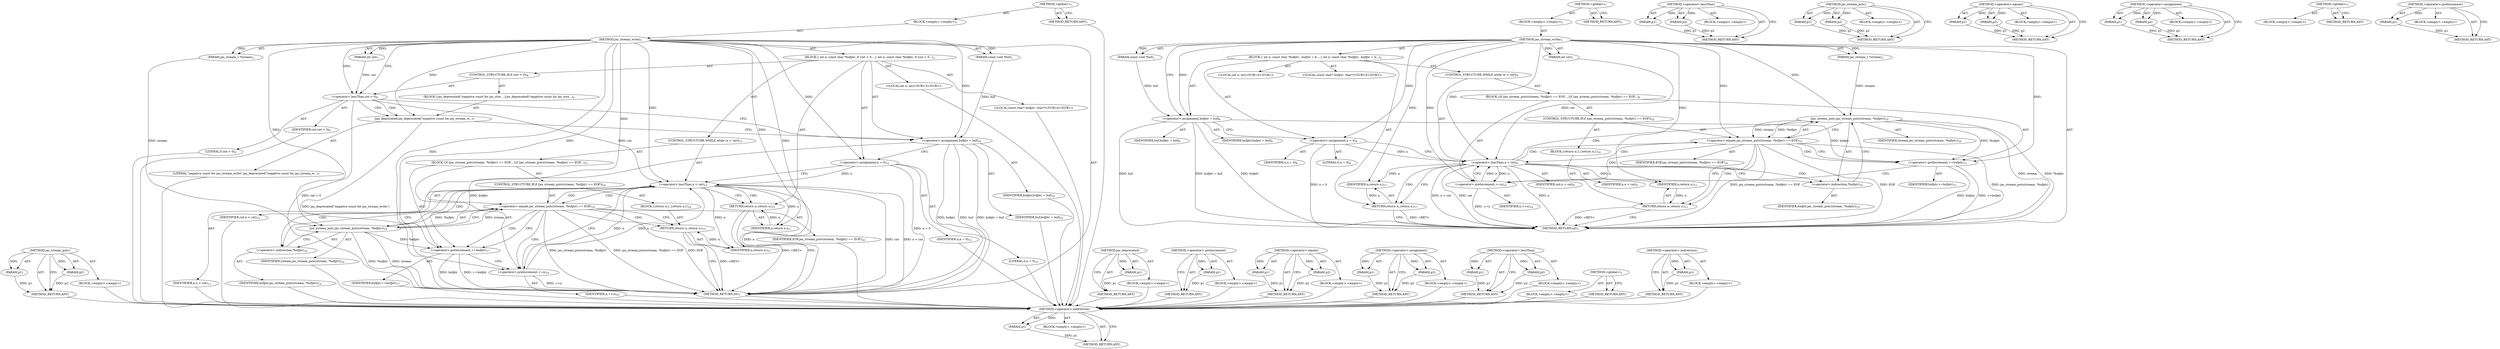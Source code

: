 digraph "&lt;operator&gt;.indirection" {
vulnerable_85 [label=<(METHOD,&lt;operator&gt;.indirection)>];
vulnerable_86 [label=<(PARAM,p1)>];
vulnerable_87 [label=<(BLOCK,&lt;empty&gt;,&lt;empty&gt;)>];
vulnerable_88 [label=<(METHOD_RETURN,ANY)>];
vulnerable_6 [label=<(METHOD,&lt;global&gt;)<SUB>1</SUB>>];
vulnerable_7 [label=<(BLOCK,&lt;empty&gt;,&lt;empty&gt;)<SUB>1</SUB>>];
vulnerable_8 [label=<(METHOD,jas_stream_write)<SUB>1</SUB>>];
vulnerable_9 [label=<(PARAM,jas_stream_t *stream)<SUB>1</SUB>>];
vulnerable_10 [label=<(PARAM,const void *buf)<SUB>1</SUB>>];
vulnerable_11 [label=<(PARAM,int cnt)<SUB>1</SUB>>];
vulnerable_12 [label=<(BLOCK,{
 	int n;
 	const char *bufptr;
 
 	bufptr = b...,{
 	int n;
 	const char *bufptr;
 
 	bufptr = b...)<SUB>2</SUB>>];
vulnerable_13 [label="<(LOCAL,int n: int)<SUB>3</SUB>>"];
vulnerable_14 [label="<(LOCAL,const char* bufptr: char*)<SUB>4</SUB>>"];
vulnerable_15 [label=<(&lt;operator&gt;.assignment,bufptr = buf)<SUB>6</SUB>>];
vulnerable_16 [label=<(IDENTIFIER,bufptr,bufptr = buf)<SUB>6</SUB>>];
vulnerable_17 [label=<(IDENTIFIER,buf,bufptr = buf)<SUB>6</SUB>>];
vulnerable_18 [label=<(&lt;operator&gt;.assignment,n = 0)<SUB>8</SUB>>];
vulnerable_19 [label=<(IDENTIFIER,n,n = 0)<SUB>8</SUB>>];
vulnerable_20 [label=<(LITERAL,0,n = 0)<SUB>8</SUB>>];
vulnerable_21 [label=<(CONTROL_STRUCTURE,WHILE,while (n &lt; cnt))<SUB>9</SUB>>];
vulnerable_22 [label=<(&lt;operator&gt;.lessThan,n &lt; cnt)<SUB>9</SUB>>];
vulnerable_23 [label=<(IDENTIFIER,n,n &lt; cnt)<SUB>9</SUB>>];
vulnerable_24 [label=<(IDENTIFIER,cnt,n &lt; cnt)<SUB>9</SUB>>];
vulnerable_25 [label=<(BLOCK,{
		if (jas_stream_putc(stream, *bufptr) == EOF...,{
		if (jas_stream_putc(stream, *bufptr) == EOF...)<SUB>9</SUB>>];
vulnerable_26 [label=<(CONTROL_STRUCTURE,IF,if (jas_stream_putc(stream, *bufptr) == EOF))<SUB>10</SUB>>];
vulnerable_27 [label=<(&lt;operator&gt;.equals,jas_stream_putc(stream, *bufptr) == EOF)<SUB>10</SUB>>];
vulnerable_28 [label=<(jas_stream_putc,jas_stream_putc(stream, *bufptr))<SUB>10</SUB>>];
vulnerable_29 [label=<(IDENTIFIER,stream,jas_stream_putc(stream, *bufptr))<SUB>10</SUB>>];
vulnerable_30 [label=<(&lt;operator&gt;.indirection,*bufptr)<SUB>10</SUB>>];
vulnerable_31 [label=<(IDENTIFIER,bufptr,jas_stream_putc(stream, *bufptr))<SUB>10</SUB>>];
vulnerable_32 [label=<(IDENTIFIER,EOF,jas_stream_putc(stream, *bufptr) == EOF)<SUB>10</SUB>>];
vulnerable_33 [label=<(BLOCK,{
			return n;
		},{
			return n;
		})<SUB>10</SUB>>];
vulnerable_34 [label=<(RETURN,return n;,return n;)<SUB>11</SUB>>];
vulnerable_35 [label=<(IDENTIFIER,n,return n;)<SUB>11</SUB>>];
vulnerable_36 [label=<(&lt;operator&gt;.preIncrement,++bufptr)<SUB>13</SUB>>];
vulnerable_37 [label=<(IDENTIFIER,bufptr,++bufptr)<SUB>13</SUB>>];
vulnerable_38 [label=<(&lt;operator&gt;.preIncrement,++n)<SUB>14</SUB>>];
vulnerable_39 [label=<(IDENTIFIER,n,++n)<SUB>14</SUB>>];
vulnerable_40 [label=<(RETURN,return n;,return n;)<SUB>17</SUB>>];
vulnerable_41 [label=<(IDENTIFIER,n,return n;)<SUB>17</SUB>>];
vulnerable_42 [label=<(METHOD_RETURN,int)<SUB>1</SUB>>];
vulnerable_44 [label=<(METHOD_RETURN,ANY)<SUB>1</SUB>>];
vulnerable_70 [label=<(METHOD,&lt;operator&gt;.lessThan)>];
vulnerable_71 [label=<(PARAM,p1)>];
vulnerable_72 [label=<(PARAM,p2)>];
vulnerable_73 [label=<(BLOCK,&lt;empty&gt;,&lt;empty&gt;)>];
vulnerable_74 [label=<(METHOD_RETURN,ANY)>];
vulnerable_80 [label=<(METHOD,jas_stream_putc)>];
vulnerable_81 [label=<(PARAM,p1)>];
vulnerable_82 [label=<(PARAM,p2)>];
vulnerable_83 [label=<(BLOCK,&lt;empty&gt;,&lt;empty&gt;)>];
vulnerable_84 [label=<(METHOD_RETURN,ANY)>];
vulnerable_75 [label=<(METHOD,&lt;operator&gt;.equals)>];
vulnerable_76 [label=<(PARAM,p1)>];
vulnerable_77 [label=<(PARAM,p2)>];
vulnerable_78 [label=<(BLOCK,&lt;empty&gt;,&lt;empty&gt;)>];
vulnerable_79 [label=<(METHOD_RETURN,ANY)>];
vulnerable_65 [label=<(METHOD,&lt;operator&gt;.assignment)>];
vulnerable_66 [label=<(PARAM,p1)>];
vulnerable_67 [label=<(PARAM,p2)>];
vulnerable_68 [label=<(BLOCK,&lt;empty&gt;,&lt;empty&gt;)>];
vulnerable_69 [label=<(METHOD_RETURN,ANY)>];
vulnerable_59 [label=<(METHOD,&lt;global&gt;)<SUB>1</SUB>>];
vulnerable_60 [label=<(BLOCK,&lt;empty&gt;,&lt;empty&gt;)>];
vulnerable_61 [label=<(METHOD_RETURN,ANY)>];
vulnerable_89 [label=<(METHOD,&lt;operator&gt;.preIncrement)>];
vulnerable_90 [label=<(PARAM,p1)>];
vulnerable_91 [label=<(BLOCK,&lt;empty&gt;,&lt;empty&gt;)>];
vulnerable_92 [label=<(METHOD_RETURN,ANY)>];
fixed_93 [label=<(METHOD,jas_stream_putc)>];
fixed_94 [label=<(PARAM,p1)>];
fixed_95 [label=<(PARAM,p2)>];
fixed_96 [label=<(BLOCK,&lt;empty&gt;,&lt;empty&gt;)>];
fixed_97 [label=<(METHOD_RETURN,ANY)>];
fixed_6 [label=<(METHOD,&lt;global&gt;)<SUB>1</SUB>>];
fixed_7 [label=<(BLOCK,&lt;empty&gt;,&lt;empty&gt;)<SUB>1</SUB>>];
fixed_8 [label=<(METHOD,jas_stream_write)<SUB>1</SUB>>];
fixed_9 [label=<(PARAM,jas_stream_t *stream)<SUB>1</SUB>>];
fixed_10 [label=<(PARAM,const void *buf)<SUB>1</SUB>>];
fixed_11 [label=<(PARAM,int cnt)<SUB>1</SUB>>];
fixed_12 [label=<(BLOCK,{
 	int n;
 	const char *bufptr;
 
	if (cnt &lt; 0...,{
 	int n;
 	const char *bufptr;
 
	if (cnt &lt; 0...)<SUB>2</SUB>>];
fixed_13 [label="<(LOCAL,int n: int)<SUB>3</SUB>>"];
fixed_14 [label="<(LOCAL,const char* bufptr: char*)<SUB>4</SUB>>"];
fixed_15 [label=<(CONTROL_STRUCTURE,IF,if (cnt &lt; 0))<SUB>6</SUB>>];
fixed_16 [label=<(&lt;operator&gt;.lessThan,cnt &lt; 0)<SUB>6</SUB>>];
fixed_17 [label=<(IDENTIFIER,cnt,cnt &lt; 0)<SUB>6</SUB>>];
fixed_18 [label=<(LITERAL,0,cnt &lt; 0)<SUB>6</SUB>>];
fixed_19 [label=<(BLOCK,{
		jas_deprecated(&quot;negative count for jas_stre...,{
		jas_deprecated(&quot;negative count for jas_stre...)<SUB>6</SUB>>];
fixed_20 [label=<(jas_deprecated,jas_deprecated(&quot;negative count for jas_stream_w...)<SUB>7</SUB>>];
fixed_21 [label=<(LITERAL,&quot;negative count for jas_stream_write&quot;,jas_deprecated(&quot;negative count for jas_stream_w...)<SUB>7</SUB>>];
fixed_22 [label=<(&lt;operator&gt;.assignment,bufptr = buf)<SUB>10</SUB>>];
fixed_23 [label=<(IDENTIFIER,bufptr,bufptr = buf)<SUB>10</SUB>>];
fixed_24 [label=<(IDENTIFIER,buf,bufptr = buf)<SUB>10</SUB>>];
fixed_25 [label=<(&lt;operator&gt;.assignment,n = 0)<SUB>12</SUB>>];
fixed_26 [label=<(IDENTIFIER,n,n = 0)<SUB>12</SUB>>];
fixed_27 [label=<(LITERAL,0,n = 0)<SUB>12</SUB>>];
fixed_28 [label=<(CONTROL_STRUCTURE,WHILE,while (n &lt; cnt))<SUB>13</SUB>>];
fixed_29 [label=<(&lt;operator&gt;.lessThan,n &lt; cnt)<SUB>13</SUB>>];
fixed_30 [label=<(IDENTIFIER,n,n &lt; cnt)<SUB>13</SUB>>];
fixed_31 [label=<(IDENTIFIER,cnt,n &lt; cnt)<SUB>13</SUB>>];
fixed_32 [label=<(BLOCK,{
		if (jas_stream_putc(stream, *bufptr) == EOF...,{
		if (jas_stream_putc(stream, *bufptr) == EOF...)<SUB>13</SUB>>];
fixed_33 [label=<(CONTROL_STRUCTURE,IF,if (jas_stream_putc(stream, *bufptr) == EOF))<SUB>14</SUB>>];
fixed_34 [label=<(&lt;operator&gt;.equals,jas_stream_putc(stream, *bufptr) == EOF)<SUB>14</SUB>>];
fixed_35 [label=<(jas_stream_putc,jas_stream_putc(stream, *bufptr))<SUB>14</SUB>>];
fixed_36 [label=<(IDENTIFIER,stream,jas_stream_putc(stream, *bufptr))<SUB>14</SUB>>];
fixed_37 [label=<(&lt;operator&gt;.indirection,*bufptr)<SUB>14</SUB>>];
fixed_38 [label=<(IDENTIFIER,bufptr,jas_stream_putc(stream, *bufptr))<SUB>14</SUB>>];
fixed_39 [label=<(IDENTIFIER,EOF,jas_stream_putc(stream, *bufptr) == EOF)<SUB>14</SUB>>];
fixed_40 [label=<(BLOCK,{
			return n;
		},{
			return n;
		})<SUB>14</SUB>>];
fixed_41 [label=<(RETURN,return n;,return n;)<SUB>15</SUB>>];
fixed_42 [label=<(IDENTIFIER,n,return n;)<SUB>15</SUB>>];
fixed_43 [label=<(&lt;operator&gt;.preIncrement,++bufptr)<SUB>17</SUB>>];
fixed_44 [label=<(IDENTIFIER,bufptr,++bufptr)<SUB>17</SUB>>];
fixed_45 [label=<(&lt;operator&gt;.preIncrement,++n)<SUB>18</SUB>>];
fixed_46 [label=<(IDENTIFIER,n,++n)<SUB>18</SUB>>];
fixed_47 [label=<(RETURN,return n;,return n;)<SUB>21</SUB>>];
fixed_48 [label=<(IDENTIFIER,n,return n;)<SUB>21</SUB>>];
fixed_49 [label=<(METHOD_RETURN,int)<SUB>1</SUB>>];
fixed_51 [label=<(METHOD_RETURN,ANY)<SUB>1</SUB>>];
fixed_79 [label=<(METHOD,jas_deprecated)>];
fixed_80 [label=<(PARAM,p1)>];
fixed_81 [label=<(BLOCK,&lt;empty&gt;,&lt;empty&gt;)>];
fixed_82 [label=<(METHOD_RETURN,ANY)>];
fixed_102 [label=<(METHOD,&lt;operator&gt;.preIncrement)>];
fixed_103 [label=<(PARAM,p1)>];
fixed_104 [label=<(BLOCK,&lt;empty&gt;,&lt;empty&gt;)>];
fixed_105 [label=<(METHOD_RETURN,ANY)>];
fixed_88 [label=<(METHOD,&lt;operator&gt;.equals)>];
fixed_89 [label=<(PARAM,p1)>];
fixed_90 [label=<(PARAM,p2)>];
fixed_91 [label=<(BLOCK,&lt;empty&gt;,&lt;empty&gt;)>];
fixed_92 [label=<(METHOD_RETURN,ANY)>];
fixed_83 [label=<(METHOD,&lt;operator&gt;.assignment)>];
fixed_84 [label=<(PARAM,p1)>];
fixed_85 [label=<(PARAM,p2)>];
fixed_86 [label=<(BLOCK,&lt;empty&gt;,&lt;empty&gt;)>];
fixed_87 [label=<(METHOD_RETURN,ANY)>];
fixed_74 [label=<(METHOD,&lt;operator&gt;.lessThan)>];
fixed_75 [label=<(PARAM,p1)>];
fixed_76 [label=<(PARAM,p2)>];
fixed_77 [label=<(BLOCK,&lt;empty&gt;,&lt;empty&gt;)>];
fixed_78 [label=<(METHOD_RETURN,ANY)>];
fixed_68 [label=<(METHOD,&lt;global&gt;)<SUB>1</SUB>>];
fixed_69 [label=<(BLOCK,&lt;empty&gt;,&lt;empty&gt;)>];
fixed_70 [label=<(METHOD_RETURN,ANY)>];
fixed_98 [label=<(METHOD,&lt;operator&gt;.indirection)>];
fixed_99 [label=<(PARAM,p1)>];
fixed_100 [label=<(BLOCK,&lt;empty&gt;,&lt;empty&gt;)>];
fixed_101 [label=<(METHOD_RETURN,ANY)>];
vulnerable_85 -> vulnerable_86  [key=0, label="AST: "];
vulnerable_85 -> vulnerable_86  [key=1, label="DDG: "];
vulnerable_85 -> vulnerable_87  [key=0, label="AST: "];
vulnerable_85 -> vulnerable_88  [key=0, label="AST: "];
vulnerable_85 -> vulnerable_88  [key=1, label="CFG: "];
vulnerable_86 -> vulnerable_88  [key=0, label="DDG: p1"];
vulnerable_6 -> vulnerable_7  [key=0, label="AST: "];
vulnerable_6 -> vulnerable_44  [key=0, label="AST: "];
vulnerable_6 -> vulnerable_44  [key=1, label="CFG: "];
vulnerable_7 -> vulnerable_8  [key=0, label="AST: "];
vulnerable_8 -> vulnerable_9  [key=0, label="AST: "];
vulnerable_8 -> vulnerable_9  [key=1, label="DDG: "];
vulnerable_8 -> vulnerable_10  [key=0, label="AST: "];
vulnerable_8 -> vulnerable_10  [key=1, label="DDG: "];
vulnerable_8 -> vulnerable_11  [key=0, label="AST: "];
vulnerable_8 -> vulnerable_11  [key=1, label="DDG: "];
vulnerable_8 -> vulnerable_12  [key=0, label="AST: "];
vulnerable_8 -> vulnerable_42  [key=0, label="AST: "];
vulnerable_8 -> vulnerable_15  [key=0, label="CFG: "];
vulnerable_8 -> vulnerable_15  [key=1, label="DDG: "];
vulnerable_8 -> vulnerable_18  [key=0, label="DDG: "];
vulnerable_8 -> vulnerable_41  [key=0, label="DDG: "];
vulnerable_8 -> vulnerable_22  [key=0, label="DDG: "];
vulnerable_8 -> vulnerable_36  [key=0, label="DDG: "];
vulnerable_8 -> vulnerable_38  [key=0, label="DDG: "];
vulnerable_8 -> vulnerable_27  [key=0, label="DDG: "];
vulnerable_8 -> vulnerable_28  [key=0, label="DDG: "];
vulnerable_8 -> vulnerable_35  [key=0, label="DDG: "];
vulnerable_9 -> vulnerable_28  [key=0, label="DDG: stream"];
vulnerable_10 -> vulnerable_15  [key=0, label="DDG: buf"];
vulnerable_11 -> vulnerable_22  [key=0, label="DDG: cnt"];
vulnerable_12 -> vulnerable_13  [key=0, label="AST: "];
vulnerable_12 -> vulnerable_14  [key=0, label="AST: "];
vulnerable_12 -> vulnerable_15  [key=0, label="AST: "];
vulnerable_12 -> vulnerable_18  [key=0, label="AST: "];
vulnerable_12 -> vulnerable_21  [key=0, label="AST: "];
vulnerable_12 -> vulnerable_40  [key=0, label="AST: "];
vulnerable_15 -> vulnerable_16  [key=0, label="AST: "];
vulnerable_15 -> vulnerable_17  [key=0, label="AST: "];
vulnerable_15 -> vulnerable_18  [key=0, label="CFG: "];
vulnerable_15 -> vulnerable_42  [key=0, label="DDG: bufptr"];
vulnerable_15 -> vulnerable_42  [key=1, label="DDG: buf"];
vulnerable_15 -> vulnerable_42  [key=2, label="DDG: bufptr = buf"];
vulnerable_15 -> vulnerable_36  [key=0, label="DDG: bufptr"];
vulnerable_18 -> vulnerable_19  [key=0, label="AST: "];
vulnerable_18 -> vulnerable_20  [key=0, label="AST: "];
vulnerable_18 -> vulnerable_22  [key=0, label="CFG: "];
vulnerable_18 -> vulnerable_22  [key=1, label="DDG: n"];
vulnerable_18 -> vulnerable_42  [key=0, label="DDG: n = 0"];
vulnerable_21 -> vulnerable_22  [key=0, label="AST: "];
vulnerable_21 -> vulnerable_25  [key=0, label="AST: "];
vulnerable_22 -> vulnerable_23  [key=0, label="AST: "];
vulnerable_22 -> vulnerable_24  [key=0, label="AST: "];
vulnerable_22 -> vulnerable_30  [key=0, label="CFG: "];
vulnerable_22 -> vulnerable_30  [key=1, label="CDG: "];
vulnerable_22 -> vulnerable_40  [key=0, label="CFG: "];
vulnerable_22 -> vulnerable_40  [key=1, label="CDG: "];
vulnerable_22 -> vulnerable_42  [key=0, label="DDG: n"];
vulnerable_22 -> vulnerable_42  [key=1, label="DDG: cnt"];
vulnerable_22 -> vulnerable_42  [key=2, label="DDG: n &lt; cnt"];
vulnerable_22 -> vulnerable_41  [key=0, label="DDG: n"];
vulnerable_22 -> vulnerable_38  [key=0, label="DDG: n"];
vulnerable_22 -> vulnerable_35  [key=0, label="DDG: n"];
vulnerable_22 -> vulnerable_28  [key=0, label="CDG: "];
vulnerable_22 -> vulnerable_27  [key=0, label="CDG: "];
vulnerable_25 -> vulnerable_26  [key=0, label="AST: "];
vulnerable_25 -> vulnerable_36  [key=0, label="AST: "];
vulnerable_25 -> vulnerable_38  [key=0, label="AST: "];
vulnerable_26 -> vulnerable_27  [key=0, label="AST: "];
vulnerable_26 -> vulnerable_33  [key=0, label="AST: "];
vulnerable_27 -> vulnerable_28  [key=0, label="AST: "];
vulnerable_27 -> vulnerable_32  [key=0, label="AST: "];
vulnerable_27 -> vulnerable_34  [key=0, label="CFG: "];
vulnerable_27 -> vulnerable_34  [key=1, label="CDG: "];
vulnerable_27 -> vulnerable_36  [key=0, label="CFG: "];
vulnerable_27 -> vulnerable_36  [key=1, label="CDG: "];
vulnerable_27 -> vulnerable_42  [key=0, label="DDG: jas_stream_putc(stream, *bufptr)"];
vulnerable_27 -> vulnerable_42  [key=1, label="DDG: jas_stream_putc(stream, *bufptr) == EOF"];
vulnerable_27 -> vulnerable_42  [key=2, label="DDG: EOF"];
vulnerable_27 -> vulnerable_38  [key=0, label="CDG: "];
vulnerable_27 -> vulnerable_22  [key=0, label="CDG: "];
vulnerable_28 -> vulnerable_29  [key=0, label="AST: "];
vulnerable_28 -> vulnerable_30  [key=0, label="AST: "];
vulnerable_28 -> vulnerable_27  [key=0, label="CFG: "];
vulnerable_28 -> vulnerable_27  [key=1, label="DDG: stream"];
vulnerable_28 -> vulnerable_27  [key=2, label="DDG: *bufptr"];
vulnerable_28 -> vulnerable_42  [key=0, label="DDG: stream"];
vulnerable_28 -> vulnerable_42  [key=1, label="DDG: *bufptr"];
vulnerable_28 -> vulnerable_36  [key=0, label="DDG: *bufptr"];
vulnerable_30 -> vulnerable_31  [key=0, label="AST: "];
vulnerable_30 -> vulnerable_28  [key=0, label="CFG: "];
vulnerable_33 -> vulnerable_34  [key=0, label="AST: "];
vulnerable_34 -> vulnerable_35  [key=0, label="AST: "];
vulnerable_34 -> vulnerable_42  [key=0, label="CFG: "];
vulnerable_34 -> vulnerable_42  [key=1, label="DDG: &lt;RET&gt;"];
vulnerable_35 -> vulnerable_34  [key=0, label="DDG: n"];
vulnerable_36 -> vulnerable_37  [key=0, label="AST: "];
vulnerable_36 -> vulnerable_38  [key=0, label="CFG: "];
vulnerable_36 -> vulnerable_42  [key=0, label="DDG: bufptr"];
vulnerable_36 -> vulnerable_42  [key=1, label="DDG: ++bufptr"];
vulnerable_38 -> vulnerable_39  [key=0, label="AST: "];
vulnerable_38 -> vulnerable_22  [key=0, label="CFG: "];
vulnerable_38 -> vulnerable_22  [key=1, label="DDG: n"];
vulnerable_38 -> vulnerable_42  [key=0, label="DDG: ++n"];
vulnerable_40 -> vulnerable_41  [key=0, label="AST: "];
vulnerable_40 -> vulnerable_42  [key=0, label="CFG: "];
vulnerable_40 -> vulnerable_42  [key=1, label="DDG: &lt;RET&gt;"];
vulnerable_41 -> vulnerable_40  [key=0, label="DDG: n"];
vulnerable_70 -> vulnerable_71  [key=0, label="AST: "];
vulnerable_70 -> vulnerable_71  [key=1, label="DDG: "];
vulnerable_70 -> vulnerable_73  [key=0, label="AST: "];
vulnerable_70 -> vulnerable_72  [key=0, label="AST: "];
vulnerable_70 -> vulnerable_72  [key=1, label="DDG: "];
vulnerable_70 -> vulnerable_74  [key=0, label="AST: "];
vulnerable_70 -> vulnerable_74  [key=1, label="CFG: "];
vulnerable_71 -> vulnerable_74  [key=0, label="DDG: p1"];
vulnerable_72 -> vulnerable_74  [key=0, label="DDG: p2"];
vulnerable_80 -> vulnerable_81  [key=0, label="AST: "];
vulnerable_80 -> vulnerable_81  [key=1, label="DDG: "];
vulnerable_80 -> vulnerable_83  [key=0, label="AST: "];
vulnerable_80 -> vulnerable_82  [key=0, label="AST: "];
vulnerable_80 -> vulnerable_82  [key=1, label="DDG: "];
vulnerable_80 -> vulnerable_84  [key=0, label="AST: "];
vulnerable_80 -> vulnerable_84  [key=1, label="CFG: "];
vulnerable_81 -> vulnerable_84  [key=0, label="DDG: p1"];
vulnerable_82 -> vulnerable_84  [key=0, label="DDG: p2"];
vulnerable_75 -> vulnerable_76  [key=0, label="AST: "];
vulnerable_75 -> vulnerable_76  [key=1, label="DDG: "];
vulnerable_75 -> vulnerable_78  [key=0, label="AST: "];
vulnerable_75 -> vulnerable_77  [key=0, label="AST: "];
vulnerable_75 -> vulnerable_77  [key=1, label="DDG: "];
vulnerable_75 -> vulnerable_79  [key=0, label="AST: "];
vulnerable_75 -> vulnerable_79  [key=1, label="CFG: "];
vulnerable_76 -> vulnerable_79  [key=0, label="DDG: p1"];
vulnerable_77 -> vulnerable_79  [key=0, label="DDG: p2"];
vulnerable_65 -> vulnerable_66  [key=0, label="AST: "];
vulnerable_65 -> vulnerable_66  [key=1, label="DDG: "];
vulnerable_65 -> vulnerable_68  [key=0, label="AST: "];
vulnerable_65 -> vulnerable_67  [key=0, label="AST: "];
vulnerable_65 -> vulnerable_67  [key=1, label="DDG: "];
vulnerable_65 -> vulnerable_69  [key=0, label="AST: "];
vulnerable_65 -> vulnerable_69  [key=1, label="CFG: "];
vulnerable_66 -> vulnerable_69  [key=0, label="DDG: p1"];
vulnerable_67 -> vulnerable_69  [key=0, label="DDG: p2"];
vulnerable_59 -> vulnerable_60  [key=0, label="AST: "];
vulnerable_59 -> vulnerable_61  [key=0, label="AST: "];
vulnerable_59 -> vulnerable_61  [key=1, label="CFG: "];
vulnerable_89 -> vulnerable_90  [key=0, label="AST: "];
vulnerable_89 -> vulnerable_90  [key=1, label="DDG: "];
vulnerable_89 -> vulnerable_91  [key=0, label="AST: "];
vulnerable_89 -> vulnerable_92  [key=0, label="AST: "];
vulnerable_89 -> vulnerable_92  [key=1, label="CFG: "];
vulnerable_90 -> vulnerable_92  [key=0, label="DDG: p1"];
fixed_93 -> fixed_94  [key=0, label="AST: "];
fixed_93 -> fixed_94  [key=1, label="DDG: "];
fixed_93 -> fixed_96  [key=0, label="AST: "];
fixed_93 -> fixed_95  [key=0, label="AST: "];
fixed_93 -> fixed_95  [key=1, label="DDG: "];
fixed_93 -> fixed_97  [key=0, label="AST: "];
fixed_93 -> fixed_97  [key=1, label="CFG: "];
fixed_94 -> fixed_97  [key=0, label="DDG: p1"];
fixed_95 -> fixed_97  [key=0, label="DDG: p2"];
fixed_96 -> vulnerable_85  [key=0];
fixed_97 -> vulnerable_85  [key=0];
fixed_6 -> fixed_7  [key=0, label="AST: "];
fixed_6 -> fixed_51  [key=0, label="AST: "];
fixed_6 -> fixed_51  [key=1, label="CFG: "];
fixed_7 -> fixed_8  [key=0, label="AST: "];
fixed_8 -> fixed_9  [key=0, label="AST: "];
fixed_8 -> fixed_9  [key=1, label="DDG: "];
fixed_8 -> fixed_10  [key=0, label="AST: "];
fixed_8 -> fixed_10  [key=1, label="DDG: "];
fixed_8 -> fixed_11  [key=0, label="AST: "];
fixed_8 -> fixed_11  [key=1, label="DDG: "];
fixed_8 -> fixed_12  [key=0, label="AST: "];
fixed_8 -> fixed_49  [key=0, label="AST: "];
fixed_8 -> fixed_16  [key=0, label="CFG: "];
fixed_8 -> fixed_16  [key=1, label="DDG: "];
fixed_8 -> fixed_22  [key=0, label="DDG: "];
fixed_8 -> fixed_25  [key=0, label="DDG: "];
fixed_8 -> fixed_48  [key=0, label="DDG: "];
fixed_8 -> fixed_29  [key=0, label="DDG: "];
fixed_8 -> fixed_20  [key=0, label="DDG: "];
fixed_8 -> fixed_43  [key=0, label="DDG: "];
fixed_8 -> fixed_45  [key=0, label="DDG: "];
fixed_8 -> fixed_34  [key=0, label="DDG: "];
fixed_8 -> fixed_35  [key=0, label="DDG: "];
fixed_8 -> fixed_42  [key=0, label="DDG: "];
fixed_9 -> fixed_35  [key=0, label="DDG: stream"];
fixed_10 -> fixed_22  [key=0, label="DDG: buf"];
fixed_11 -> fixed_16  [key=0, label="DDG: cnt"];
fixed_12 -> fixed_13  [key=0, label="AST: "];
fixed_12 -> fixed_14  [key=0, label="AST: "];
fixed_12 -> fixed_15  [key=0, label="AST: "];
fixed_12 -> fixed_22  [key=0, label="AST: "];
fixed_12 -> fixed_25  [key=0, label="AST: "];
fixed_12 -> fixed_28  [key=0, label="AST: "];
fixed_12 -> fixed_47  [key=0, label="AST: "];
fixed_13 -> vulnerable_85  [key=0];
fixed_14 -> vulnerable_85  [key=0];
fixed_15 -> fixed_16  [key=0, label="AST: "];
fixed_15 -> fixed_19  [key=0, label="AST: "];
fixed_16 -> fixed_17  [key=0, label="AST: "];
fixed_16 -> fixed_18  [key=0, label="AST: "];
fixed_16 -> fixed_20  [key=0, label="CFG: "];
fixed_16 -> fixed_20  [key=1, label="CDG: "];
fixed_16 -> fixed_22  [key=0, label="CFG: "];
fixed_16 -> fixed_49  [key=0, label="DDG: cnt &lt; 0"];
fixed_16 -> fixed_29  [key=0, label="DDG: cnt"];
fixed_17 -> vulnerable_85  [key=0];
fixed_18 -> vulnerable_85  [key=0];
fixed_19 -> fixed_20  [key=0, label="AST: "];
fixed_20 -> fixed_21  [key=0, label="AST: "];
fixed_20 -> fixed_22  [key=0, label="CFG: "];
fixed_20 -> fixed_49  [key=0, label="DDG: jas_deprecated(&quot;negative count for jas_stream_write&quot;)"];
fixed_21 -> vulnerable_85  [key=0];
fixed_22 -> fixed_23  [key=0, label="AST: "];
fixed_22 -> fixed_24  [key=0, label="AST: "];
fixed_22 -> fixed_25  [key=0, label="CFG: "];
fixed_22 -> fixed_49  [key=0, label="DDG: bufptr"];
fixed_22 -> fixed_49  [key=1, label="DDG: buf"];
fixed_22 -> fixed_49  [key=2, label="DDG: bufptr = buf"];
fixed_22 -> fixed_43  [key=0, label="DDG: bufptr"];
fixed_23 -> vulnerable_85  [key=0];
fixed_24 -> vulnerable_85  [key=0];
fixed_25 -> fixed_26  [key=0, label="AST: "];
fixed_25 -> fixed_27  [key=0, label="AST: "];
fixed_25 -> fixed_29  [key=0, label="CFG: "];
fixed_25 -> fixed_29  [key=1, label="DDG: n"];
fixed_25 -> fixed_49  [key=0, label="DDG: n = 0"];
fixed_26 -> vulnerable_85  [key=0];
fixed_27 -> vulnerable_85  [key=0];
fixed_28 -> fixed_29  [key=0, label="AST: "];
fixed_28 -> fixed_32  [key=0, label="AST: "];
fixed_29 -> fixed_30  [key=0, label="AST: "];
fixed_29 -> fixed_31  [key=0, label="AST: "];
fixed_29 -> fixed_37  [key=0, label="CFG: "];
fixed_29 -> fixed_37  [key=1, label="CDG: "];
fixed_29 -> fixed_47  [key=0, label="CFG: "];
fixed_29 -> fixed_47  [key=1, label="CDG: "];
fixed_29 -> fixed_49  [key=0, label="DDG: n"];
fixed_29 -> fixed_49  [key=1, label="DDG: cnt"];
fixed_29 -> fixed_49  [key=2, label="DDG: n &lt; cnt"];
fixed_29 -> fixed_48  [key=0, label="DDG: n"];
fixed_29 -> fixed_45  [key=0, label="DDG: n"];
fixed_29 -> fixed_42  [key=0, label="DDG: n"];
fixed_29 -> fixed_34  [key=0, label="CDG: "];
fixed_29 -> fixed_35  [key=0, label="CDG: "];
fixed_30 -> vulnerable_85  [key=0];
fixed_31 -> vulnerable_85  [key=0];
fixed_32 -> fixed_33  [key=0, label="AST: "];
fixed_32 -> fixed_43  [key=0, label="AST: "];
fixed_32 -> fixed_45  [key=0, label="AST: "];
fixed_33 -> fixed_34  [key=0, label="AST: "];
fixed_33 -> fixed_40  [key=0, label="AST: "];
fixed_34 -> fixed_35  [key=0, label="AST: "];
fixed_34 -> fixed_39  [key=0, label="AST: "];
fixed_34 -> fixed_41  [key=0, label="CFG: "];
fixed_34 -> fixed_41  [key=1, label="CDG: "];
fixed_34 -> fixed_43  [key=0, label="CFG: "];
fixed_34 -> fixed_43  [key=1, label="CDG: "];
fixed_34 -> fixed_49  [key=0, label="DDG: jas_stream_putc(stream, *bufptr)"];
fixed_34 -> fixed_49  [key=1, label="DDG: jas_stream_putc(stream, *bufptr) == EOF"];
fixed_34 -> fixed_49  [key=2, label="DDG: EOF"];
fixed_34 -> fixed_29  [key=0, label="CDG: "];
fixed_34 -> fixed_45  [key=0, label="CDG: "];
fixed_35 -> fixed_36  [key=0, label="AST: "];
fixed_35 -> fixed_37  [key=0, label="AST: "];
fixed_35 -> fixed_34  [key=0, label="CFG: "];
fixed_35 -> fixed_34  [key=1, label="DDG: stream"];
fixed_35 -> fixed_34  [key=2, label="DDG: *bufptr"];
fixed_35 -> fixed_49  [key=0, label="DDG: stream"];
fixed_35 -> fixed_49  [key=1, label="DDG: *bufptr"];
fixed_35 -> fixed_43  [key=0, label="DDG: *bufptr"];
fixed_36 -> vulnerable_85  [key=0];
fixed_37 -> fixed_38  [key=0, label="AST: "];
fixed_37 -> fixed_35  [key=0, label="CFG: "];
fixed_38 -> vulnerable_85  [key=0];
fixed_39 -> vulnerable_85  [key=0];
fixed_40 -> fixed_41  [key=0, label="AST: "];
fixed_41 -> fixed_42  [key=0, label="AST: "];
fixed_41 -> fixed_49  [key=0, label="CFG: "];
fixed_41 -> fixed_49  [key=1, label="DDG: &lt;RET&gt;"];
fixed_42 -> fixed_41  [key=0, label="DDG: n"];
fixed_43 -> fixed_44  [key=0, label="AST: "];
fixed_43 -> fixed_45  [key=0, label="CFG: "];
fixed_43 -> fixed_49  [key=0, label="DDG: bufptr"];
fixed_43 -> fixed_49  [key=1, label="DDG: ++bufptr"];
fixed_44 -> vulnerable_85  [key=0];
fixed_45 -> fixed_46  [key=0, label="AST: "];
fixed_45 -> fixed_29  [key=0, label="CFG: "];
fixed_45 -> fixed_29  [key=1, label="DDG: n"];
fixed_45 -> fixed_49  [key=0, label="DDG: ++n"];
fixed_46 -> vulnerable_85  [key=0];
fixed_47 -> fixed_48  [key=0, label="AST: "];
fixed_47 -> fixed_49  [key=0, label="CFG: "];
fixed_47 -> fixed_49  [key=1, label="DDG: &lt;RET&gt;"];
fixed_48 -> fixed_47  [key=0, label="DDG: n"];
fixed_49 -> vulnerable_85  [key=0];
fixed_51 -> vulnerable_85  [key=0];
fixed_79 -> fixed_80  [key=0, label="AST: "];
fixed_79 -> fixed_80  [key=1, label="DDG: "];
fixed_79 -> fixed_81  [key=0, label="AST: "];
fixed_79 -> fixed_82  [key=0, label="AST: "];
fixed_79 -> fixed_82  [key=1, label="CFG: "];
fixed_80 -> fixed_82  [key=0, label="DDG: p1"];
fixed_81 -> vulnerable_85  [key=0];
fixed_82 -> vulnerable_85  [key=0];
fixed_102 -> fixed_103  [key=0, label="AST: "];
fixed_102 -> fixed_103  [key=1, label="DDG: "];
fixed_102 -> fixed_104  [key=0, label="AST: "];
fixed_102 -> fixed_105  [key=0, label="AST: "];
fixed_102 -> fixed_105  [key=1, label="CFG: "];
fixed_103 -> fixed_105  [key=0, label="DDG: p1"];
fixed_104 -> vulnerable_85  [key=0];
fixed_105 -> vulnerable_85  [key=0];
fixed_88 -> fixed_89  [key=0, label="AST: "];
fixed_88 -> fixed_89  [key=1, label="DDG: "];
fixed_88 -> fixed_91  [key=0, label="AST: "];
fixed_88 -> fixed_90  [key=0, label="AST: "];
fixed_88 -> fixed_90  [key=1, label="DDG: "];
fixed_88 -> fixed_92  [key=0, label="AST: "];
fixed_88 -> fixed_92  [key=1, label="CFG: "];
fixed_89 -> fixed_92  [key=0, label="DDG: p1"];
fixed_90 -> fixed_92  [key=0, label="DDG: p2"];
fixed_91 -> vulnerable_85  [key=0];
fixed_92 -> vulnerable_85  [key=0];
fixed_83 -> fixed_84  [key=0, label="AST: "];
fixed_83 -> fixed_84  [key=1, label="DDG: "];
fixed_83 -> fixed_86  [key=0, label="AST: "];
fixed_83 -> fixed_85  [key=0, label="AST: "];
fixed_83 -> fixed_85  [key=1, label="DDG: "];
fixed_83 -> fixed_87  [key=0, label="AST: "];
fixed_83 -> fixed_87  [key=1, label="CFG: "];
fixed_84 -> fixed_87  [key=0, label="DDG: p1"];
fixed_85 -> fixed_87  [key=0, label="DDG: p2"];
fixed_86 -> vulnerable_85  [key=0];
fixed_87 -> vulnerable_85  [key=0];
fixed_74 -> fixed_75  [key=0, label="AST: "];
fixed_74 -> fixed_75  [key=1, label="DDG: "];
fixed_74 -> fixed_77  [key=0, label="AST: "];
fixed_74 -> fixed_76  [key=0, label="AST: "];
fixed_74 -> fixed_76  [key=1, label="DDG: "];
fixed_74 -> fixed_78  [key=0, label="AST: "];
fixed_74 -> fixed_78  [key=1, label="CFG: "];
fixed_75 -> fixed_78  [key=0, label="DDG: p1"];
fixed_76 -> fixed_78  [key=0, label="DDG: p2"];
fixed_77 -> vulnerable_85  [key=0];
fixed_78 -> vulnerable_85  [key=0];
fixed_68 -> fixed_69  [key=0, label="AST: "];
fixed_68 -> fixed_70  [key=0, label="AST: "];
fixed_68 -> fixed_70  [key=1, label="CFG: "];
fixed_69 -> vulnerable_85  [key=0];
fixed_70 -> vulnerable_85  [key=0];
fixed_98 -> fixed_99  [key=0, label="AST: "];
fixed_98 -> fixed_99  [key=1, label="DDG: "];
fixed_98 -> fixed_100  [key=0, label="AST: "];
fixed_98 -> fixed_101  [key=0, label="AST: "];
fixed_98 -> fixed_101  [key=1, label="CFG: "];
fixed_99 -> fixed_101  [key=0, label="DDG: p1"];
fixed_100 -> vulnerable_85  [key=0];
fixed_101 -> vulnerable_85  [key=0];
}
